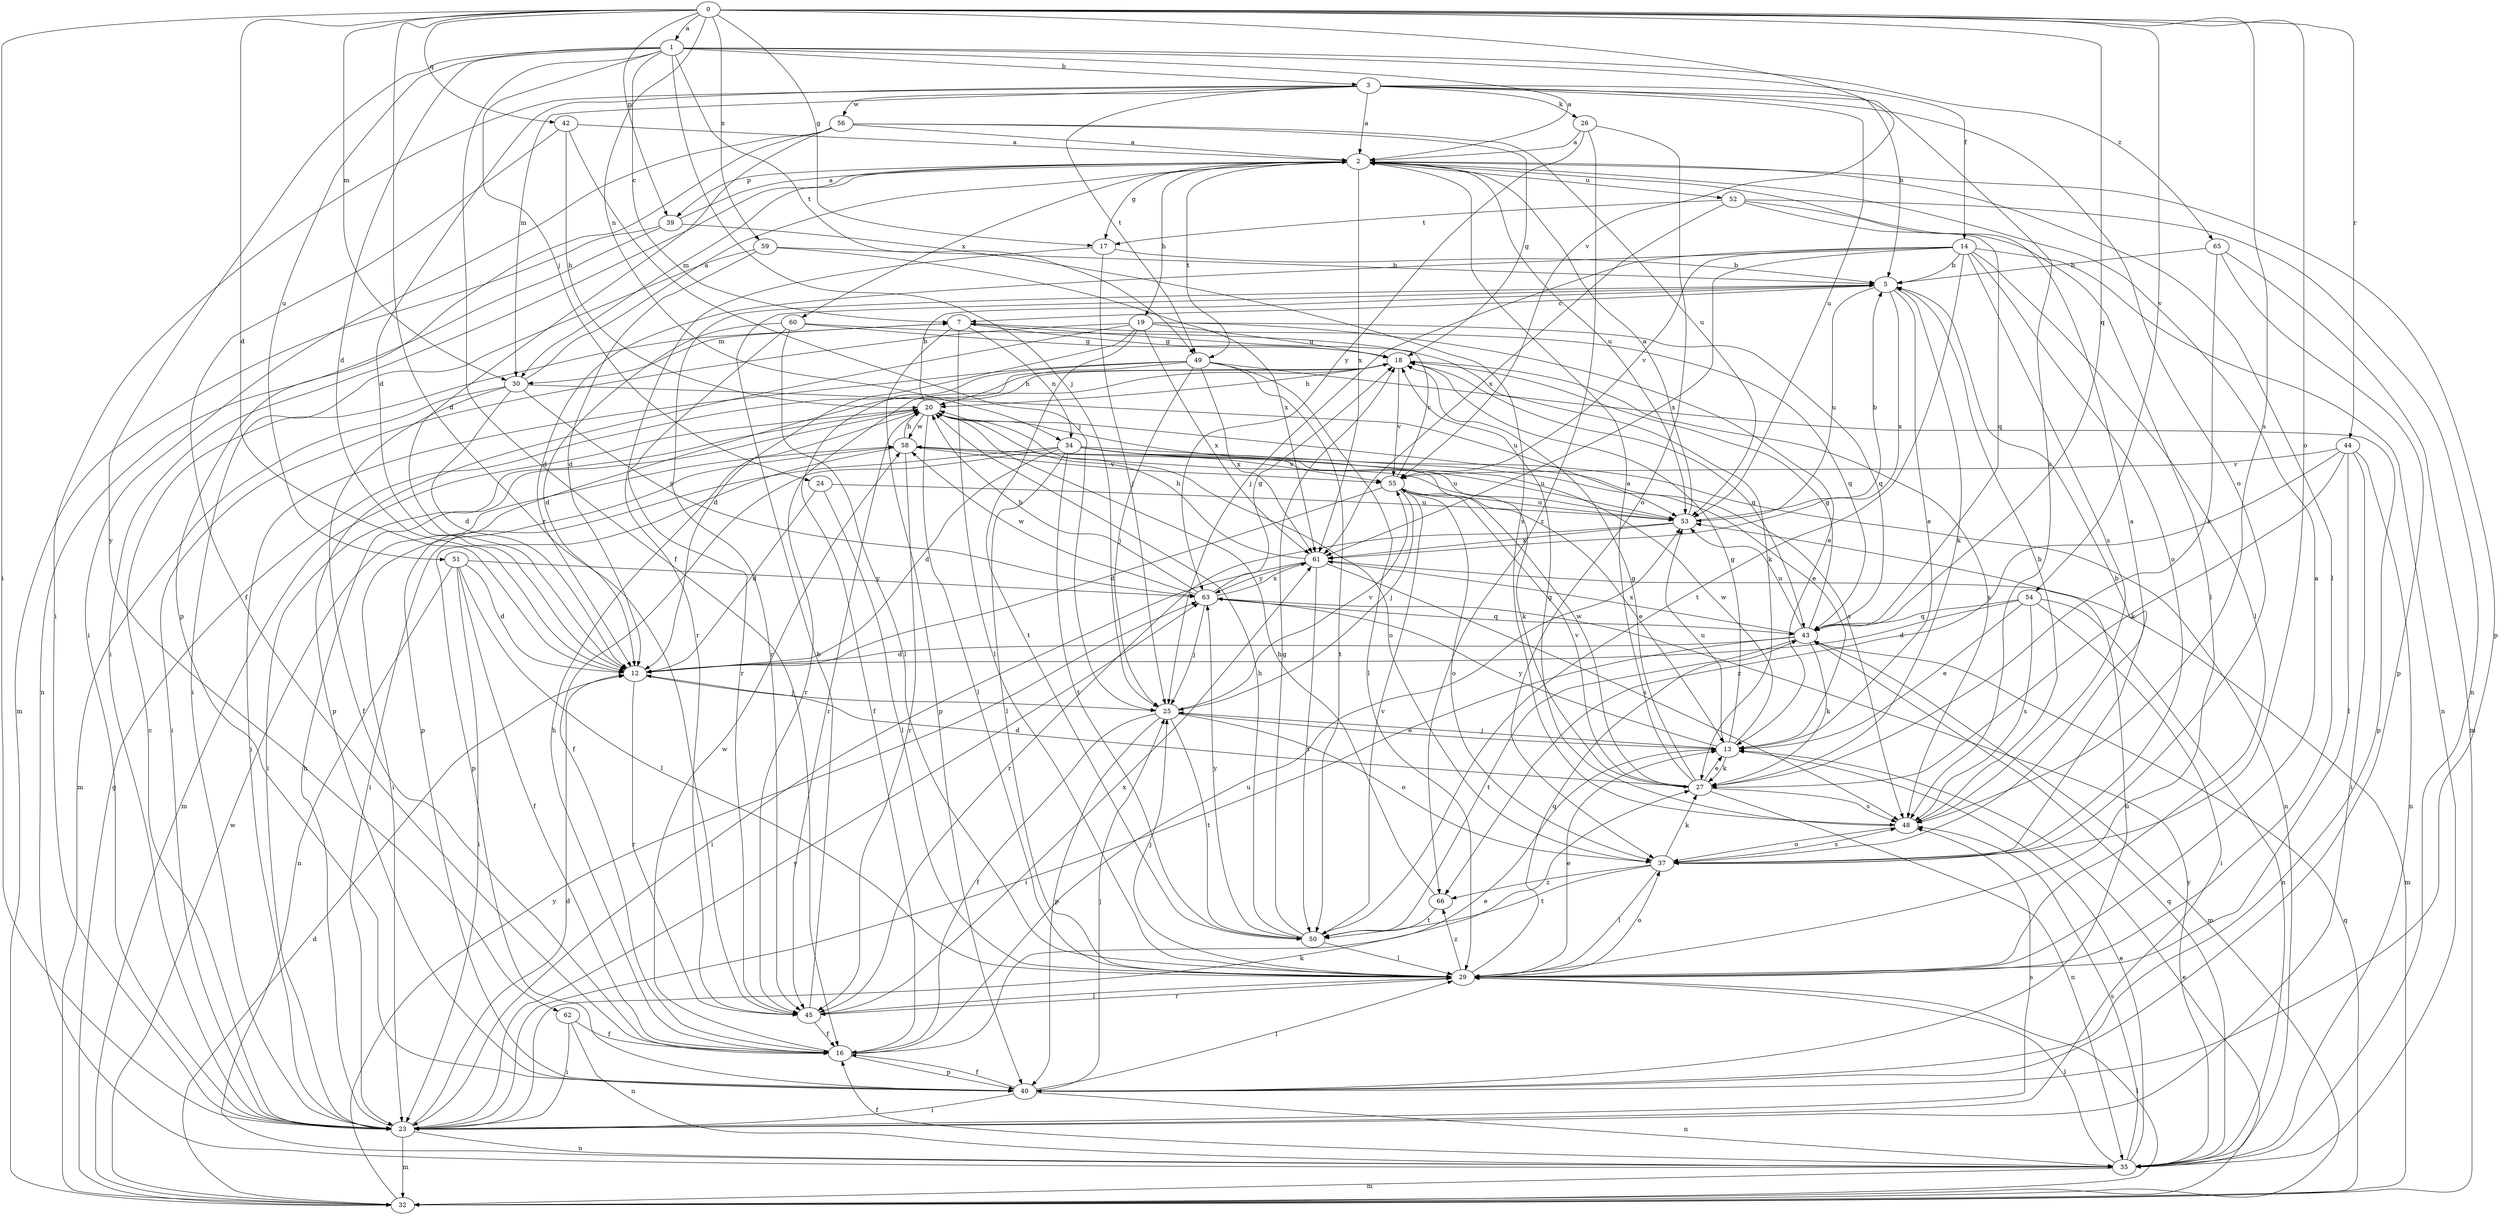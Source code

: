 strict digraph  {
0;
1;
2;
3;
5;
7;
12;
13;
14;
16;
17;
18;
19;
20;
23;
24;
25;
26;
27;
29;
30;
32;
34;
35;
37;
39;
40;
42;
43;
44;
45;
48;
49;
50;
51;
52;
53;
54;
55;
56;
58;
59;
60;
61;
62;
63;
65;
66;
0 -> 1  [label=a];
0 -> 12  [label=d];
0 -> 17  [label=g];
0 -> 23  [label=i];
0 -> 30  [label=m];
0 -> 34  [label=n];
0 -> 37  [label=o];
0 -> 39  [label=p];
0 -> 42  [label=q];
0 -> 43  [label=q];
0 -> 44  [label=r];
0 -> 45  [label=r];
0 -> 48  [label=s];
0 -> 54  [label=v];
0 -> 55  [label=v];
0 -> 59  [label=x];
1 -> 2  [label=a];
1 -> 3  [label=b];
1 -> 7  [label=c];
1 -> 12  [label=d];
1 -> 14  [label=f];
1 -> 16  [label=f];
1 -> 24  [label=j];
1 -> 25  [label=j];
1 -> 49  [label=t];
1 -> 51  [label=u];
1 -> 62  [label=y];
1 -> 65  [label=z];
2 -> 17  [label=g];
2 -> 19  [label=h];
2 -> 23  [label=i];
2 -> 29  [label=l];
2 -> 30  [label=m];
2 -> 39  [label=p];
2 -> 40  [label=p];
2 -> 49  [label=t];
2 -> 52  [label=u];
2 -> 53  [label=u];
2 -> 60  [label=x];
2 -> 61  [label=x];
3 -> 2  [label=a];
3 -> 5  [label=b];
3 -> 12  [label=d];
3 -> 23  [label=i];
3 -> 26  [label=k];
3 -> 30  [label=m];
3 -> 37  [label=o];
3 -> 48  [label=s];
3 -> 49  [label=t];
3 -> 53  [label=u];
3 -> 56  [label=w];
5 -> 7  [label=c];
5 -> 13  [label=e];
5 -> 27  [label=k];
5 -> 45  [label=r];
5 -> 53  [label=u];
5 -> 61  [label=x];
7 -> 18  [label=g];
7 -> 29  [label=l];
7 -> 30  [label=m];
7 -> 34  [label=n];
7 -> 40  [label=p];
7 -> 43  [label=q];
12 -> 25  [label=j];
12 -> 45  [label=r];
13 -> 18  [label=g];
13 -> 25  [label=j];
13 -> 27  [label=k];
13 -> 53  [label=u];
13 -> 58  [label=w];
13 -> 63  [label=y];
14 -> 5  [label=b];
14 -> 12  [label=d];
14 -> 25  [label=j];
14 -> 29  [label=l];
14 -> 35  [label=n];
14 -> 37  [label=o];
14 -> 48  [label=s];
14 -> 50  [label=t];
14 -> 55  [label=v];
14 -> 61  [label=x];
16 -> 13  [label=e];
16 -> 20  [label=h];
16 -> 40  [label=p];
16 -> 53  [label=u];
16 -> 58  [label=w];
17 -> 5  [label=b];
17 -> 25  [label=j];
17 -> 45  [label=r];
18 -> 20  [label=h];
18 -> 40  [label=p];
18 -> 43  [label=q];
18 -> 45  [label=r];
18 -> 48  [label=s];
18 -> 55  [label=v];
19 -> 12  [label=d];
19 -> 13  [label=e];
19 -> 18  [label=g];
19 -> 23  [label=i];
19 -> 40  [label=p];
19 -> 43  [label=q];
19 -> 50  [label=t];
19 -> 61  [label=x];
20 -> 5  [label=b];
20 -> 13  [label=e];
20 -> 23  [label=i];
20 -> 29  [label=l];
20 -> 32  [label=m];
20 -> 37  [label=o];
20 -> 45  [label=r];
20 -> 48  [label=s];
20 -> 58  [label=w];
23 -> 7  [label=c];
23 -> 12  [label=d];
23 -> 20  [label=h];
23 -> 27  [label=k];
23 -> 32  [label=m];
23 -> 35  [label=n];
23 -> 48  [label=s];
23 -> 63  [label=y];
24 -> 12  [label=d];
24 -> 29  [label=l];
24 -> 53  [label=u];
25 -> 13  [label=e];
25 -> 16  [label=f];
25 -> 37  [label=o];
25 -> 40  [label=p];
25 -> 50  [label=t];
25 -> 55  [label=v];
26 -> 2  [label=a];
26 -> 37  [label=o];
26 -> 63  [label=y];
26 -> 66  [label=z];
27 -> 2  [label=a];
27 -> 12  [label=d];
27 -> 13  [label=e];
27 -> 18  [label=g];
27 -> 35  [label=n];
27 -> 48  [label=s];
27 -> 55  [label=v];
27 -> 58  [label=w];
29 -> 2  [label=a];
29 -> 13  [label=e];
29 -> 25  [label=j];
29 -> 37  [label=o];
29 -> 43  [label=q];
29 -> 45  [label=r];
29 -> 66  [label=z];
30 -> 2  [label=a];
30 -> 12  [label=d];
30 -> 16  [label=f];
30 -> 32  [label=m];
30 -> 53  [label=u];
30 -> 63  [label=y];
32 -> 12  [label=d];
32 -> 13  [label=e];
32 -> 18  [label=g];
32 -> 29  [label=l];
32 -> 43  [label=q];
32 -> 58  [label=w];
32 -> 63  [label=y];
34 -> 12  [label=d];
34 -> 16  [label=f];
34 -> 23  [label=i];
34 -> 27  [label=k];
34 -> 29  [label=l];
34 -> 35  [label=n];
34 -> 50  [label=t];
34 -> 53  [label=u];
34 -> 55  [label=v];
35 -> 13  [label=e];
35 -> 16  [label=f];
35 -> 29  [label=l];
35 -> 32  [label=m];
35 -> 43  [label=q];
35 -> 48  [label=s];
35 -> 63  [label=y];
37 -> 2  [label=a];
37 -> 5  [label=b];
37 -> 27  [label=k];
37 -> 29  [label=l];
37 -> 48  [label=s];
37 -> 50  [label=t];
37 -> 66  [label=z];
39 -> 2  [label=a];
39 -> 32  [label=m];
39 -> 35  [label=n];
39 -> 48  [label=s];
40 -> 16  [label=f];
40 -> 23  [label=i];
40 -> 25  [label=j];
40 -> 29  [label=l];
40 -> 35  [label=n];
40 -> 53  [label=u];
42 -> 2  [label=a];
42 -> 16  [label=f];
42 -> 20  [label=h];
42 -> 25  [label=j];
43 -> 12  [label=d];
43 -> 18  [label=g];
43 -> 23  [label=i];
43 -> 27  [label=k];
43 -> 32  [label=m];
43 -> 50  [label=t];
43 -> 53  [label=u];
43 -> 61  [label=x];
44 -> 23  [label=i];
44 -> 27  [label=k];
44 -> 29  [label=l];
44 -> 35  [label=n];
44 -> 55  [label=v];
44 -> 66  [label=z];
45 -> 5  [label=b];
45 -> 16  [label=f];
45 -> 29  [label=l];
45 -> 61  [label=x];
48 -> 5  [label=b];
48 -> 18  [label=g];
48 -> 37  [label=o];
49 -> 16  [label=f];
49 -> 20  [label=h];
49 -> 23  [label=i];
49 -> 25  [label=j];
49 -> 29  [label=l];
49 -> 40  [label=p];
49 -> 50  [label=t];
49 -> 61  [label=x];
50 -> 18  [label=g];
50 -> 20  [label=h];
50 -> 29  [label=l];
50 -> 55  [label=v];
50 -> 63  [label=y];
51 -> 12  [label=d];
51 -> 16  [label=f];
51 -> 23  [label=i];
51 -> 29  [label=l];
51 -> 35  [label=n];
51 -> 63  [label=y];
52 -> 29  [label=l];
52 -> 35  [label=n];
52 -> 43  [label=q];
52 -> 61  [label=x];
52 -> 17  [label=t];
53 -> 2  [label=a];
53 -> 5  [label=b];
53 -> 45  [label=r];
53 -> 61  [label=x];
54 -> 12  [label=d];
54 -> 13  [label=e];
54 -> 23  [label=i];
54 -> 35  [label=n];
54 -> 43  [label=q];
54 -> 48  [label=s];
55 -> 7  [label=c];
55 -> 12  [label=d];
55 -> 13  [label=e];
55 -> 25  [label=j];
55 -> 37  [label=o];
55 -> 53  [label=u];
56 -> 2  [label=a];
56 -> 12  [label=d];
56 -> 18  [label=g];
56 -> 23  [label=i];
56 -> 40  [label=p];
56 -> 53  [label=u];
58 -> 20  [label=h];
58 -> 23  [label=i];
58 -> 40  [label=p];
58 -> 45  [label=r];
58 -> 53  [label=u];
58 -> 55  [label=v];
59 -> 5  [label=b];
59 -> 12  [label=d];
59 -> 23  [label=i];
59 -> 61  [label=x];
60 -> 12  [label=d];
60 -> 18  [label=g];
60 -> 27  [label=k];
60 -> 29  [label=l];
60 -> 45  [label=r];
61 -> 20  [label=h];
61 -> 23  [label=i];
61 -> 32  [label=m];
61 -> 48  [label=s];
61 -> 50  [label=t];
61 -> 63  [label=y];
62 -> 16  [label=f];
62 -> 23  [label=i];
62 -> 35  [label=n];
63 -> 18  [label=g];
63 -> 20  [label=h];
63 -> 25  [label=j];
63 -> 43  [label=q];
63 -> 58  [label=w];
63 -> 61  [label=x];
65 -> 5  [label=b];
65 -> 27  [label=k];
65 -> 32  [label=m];
65 -> 40  [label=p];
66 -> 20  [label=h];
66 -> 50  [label=t];
}
